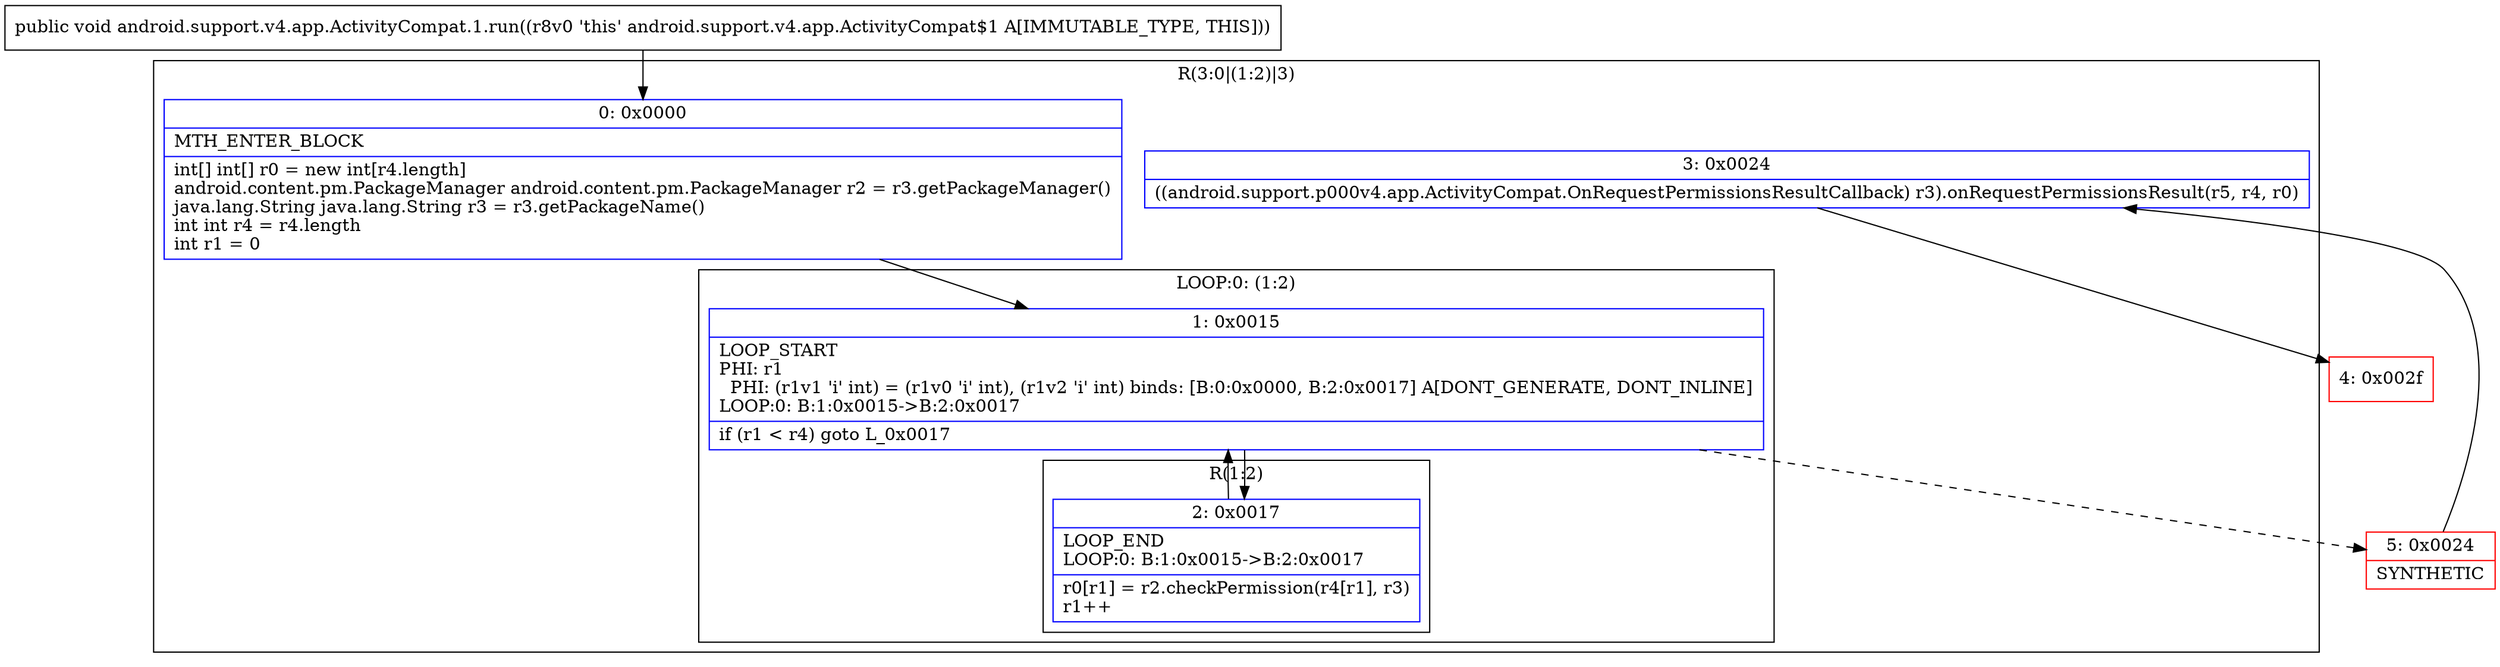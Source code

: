 digraph "CFG forandroid.support.v4.app.ActivityCompat.1.run()V" {
subgraph cluster_Region_1568945398 {
label = "R(3:0|(1:2)|3)";
node [shape=record,color=blue];
Node_0 [shape=record,label="{0\:\ 0x0000|MTH_ENTER_BLOCK\l|int[] int[] r0 = new int[r4.length]\landroid.content.pm.PackageManager android.content.pm.PackageManager r2 = r3.getPackageManager()\ljava.lang.String java.lang.String r3 = r3.getPackageName()\lint int r4 = r4.length\lint r1 = 0\l}"];
subgraph cluster_LoopRegion_19525682 {
label = "LOOP:0: (1:2)";
node [shape=record,color=blue];
Node_1 [shape=record,label="{1\:\ 0x0015|LOOP_START\lPHI: r1 \l  PHI: (r1v1 'i' int) = (r1v0 'i' int), (r1v2 'i' int) binds: [B:0:0x0000, B:2:0x0017] A[DONT_GENERATE, DONT_INLINE]\lLOOP:0: B:1:0x0015\-\>B:2:0x0017\l|if (r1 \< r4) goto L_0x0017\l}"];
subgraph cluster_Region_849697318 {
label = "R(1:2)";
node [shape=record,color=blue];
Node_2 [shape=record,label="{2\:\ 0x0017|LOOP_END\lLOOP:0: B:1:0x0015\-\>B:2:0x0017\l|r0[r1] = r2.checkPermission(r4[r1], r3)\lr1++\l}"];
}
}
Node_3 [shape=record,label="{3\:\ 0x0024|((android.support.p000v4.app.ActivityCompat.OnRequestPermissionsResultCallback) r3).onRequestPermissionsResult(r5, r4, r0)\l}"];
}
Node_4 [shape=record,color=red,label="{4\:\ 0x002f}"];
Node_5 [shape=record,color=red,label="{5\:\ 0x0024|SYNTHETIC\l}"];
MethodNode[shape=record,label="{public void android.support.v4.app.ActivityCompat.1.run((r8v0 'this' android.support.v4.app.ActivityCompat$1 A[IMMUTABLE_TYPE, THIS])) }"];
MethodNode -> Node_0;
Node_0 -> Node_1;
Node_1 -> Node_2;
Node_1 -> Node_5[style=dashed];
Node_2 -> Node_1;
Node_3 -> Node_4;
Node_5 -> Node_3;
}

